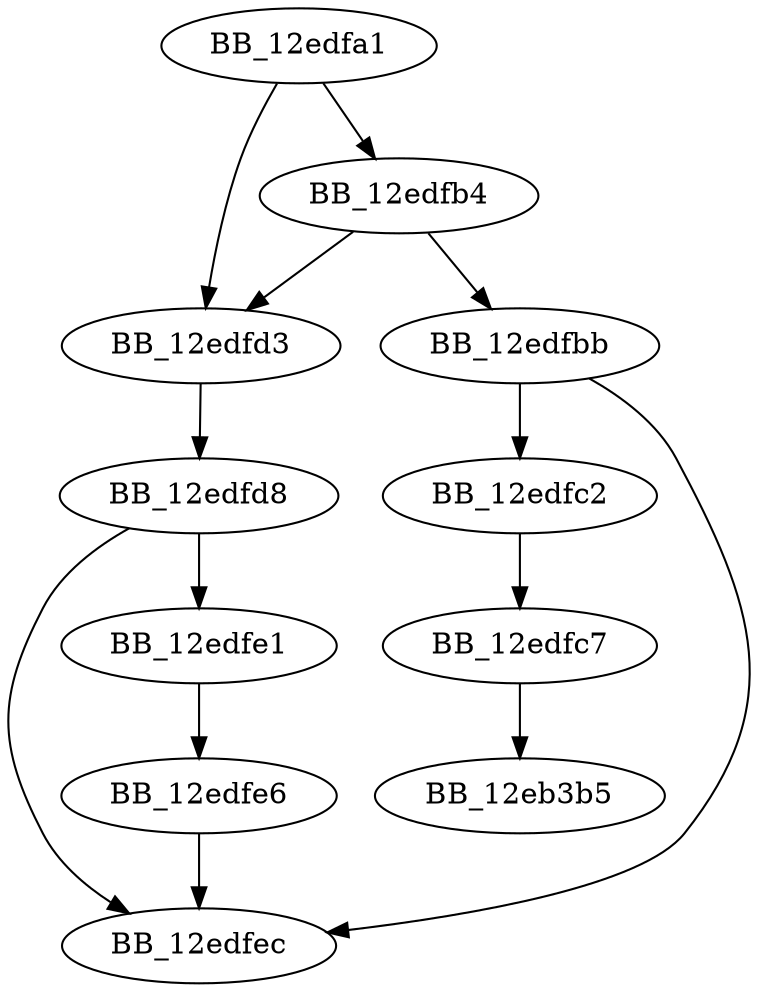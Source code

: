 DiGraph ___FrameUnwindFilter{
BB_12edfa1->BB_12edfb4
BB_12edfa1->BB_12edfd3
BB_12edfb4->BB_12edfbb
BB_12edfb4->BB_12edfd3
BB_12edfbb->BB_12edfc2
BB_12edfbb->BB_12edfec
BB_12edfc2->BB_12edfc7
BB_12edfc7->BB_12eb3b5
BB_12edfd3->BB_12edfd8
BB_12edfd8->BB_12edfe1
BB_12edfd8->BB_12edfec
BB_12edfe1->BB_12edfe6
BB_12edfe6->BB_12edfec
}
